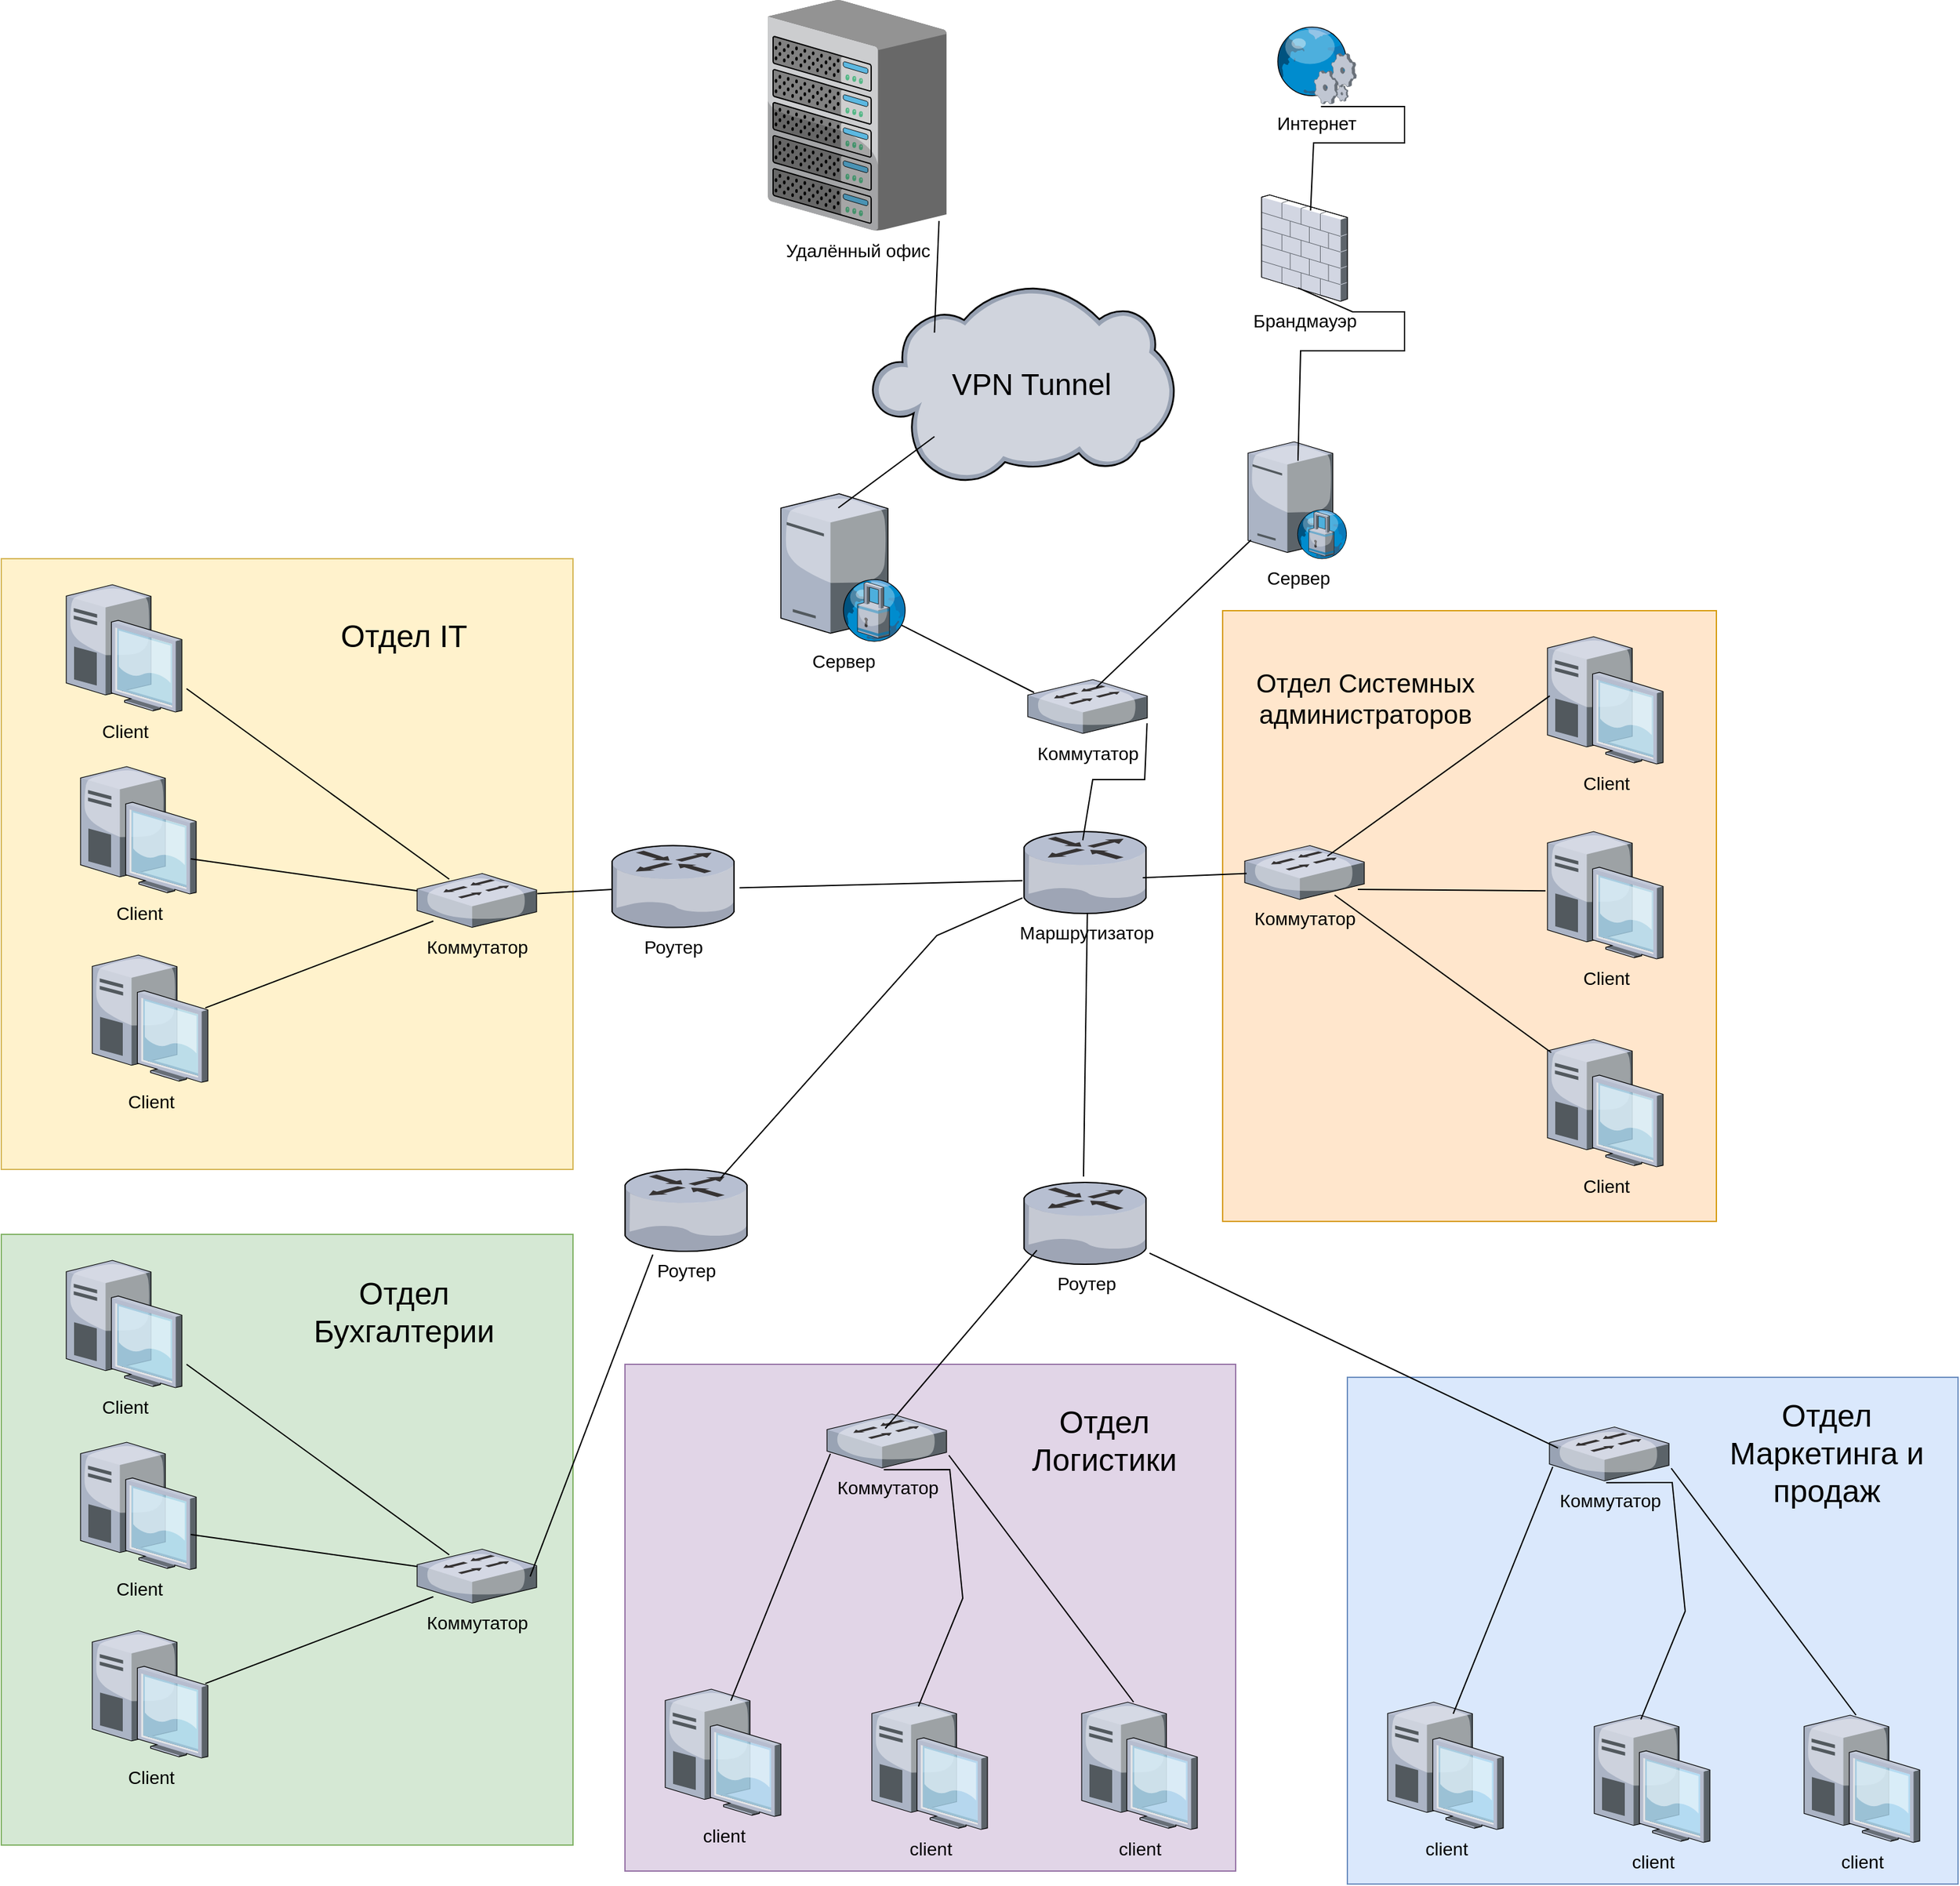 <mxfile version="24.7.17">
  <diagram id="nGQdACCOeJVAFRv78miI" name="Страница — 2">
    <mxGraphModel dx="2077" dy="865" grid="1" gridSize="10" guides="1" tooltips="1" connect="1" arrows="1" fold="1" page="1" pageScale="1" pageWidth="827" pageHeight="1169" math="0" shadow="0">
      <root>
        <mxCell id="0" />
        <mxCell id="1" parent="0" />
        <mxCell id="vEiF_uyLCvTDAlhh_jbT-1" value="Интернет" style="verticalLabelPosition=bottom;aspect=fixed;html=1;verticalAlign=top;strokeColor=none;shape=mxgraph.citrix.web_service;fillColor=#66B2FF;gradientColor=#0066CC;fontSize=14;" vertex="1" parent="1">
          <mxGeometry x="1300" y="40" width="63" height="60" as="geometry" />
        </mxCell>
        <mxCell id="E2Lca-HdDQPLOUVBMEs8-1" value="Брандмауэр" style="verticalLabelPosition=bottom;aspect=fixed;html=1;verticalAlign=top;strokeColor=none;shape=mxgraph.citrix.firewall;fillColor=#66B2FF;gradientColor=#0066CC;fontSize=14;" vertex="1" parent="1">
          <mxGeometry x="1290" y="170.0" width="66" height="81.84" as="geometry" />
        </mxCell>
        <mxCell id="E2Lca-HdDQPLOUVBMEs8-2" value="" style="endArrow=none;html=1;rounded=0;exitX=0.571;exitY=0.147;exitDx=0;exitDy=0;exitPerimeter=0;entryX=0.566;entryY=1.033;entryDx=0;entryDy=0;entryPerimeter=0;" edge="1" parent="1" source="E2Lca-HdDQPLOUVBMEs8-1" target="vEiF_uyLCvTDAlhh_jbT-1">
          <mxGeometry width="50" height="50" relative="1" as="geometry">
            <mxPoint x="1230" y="570" as="sourcePoint" />
            <mxPoint x="1280" y="520" as="targetPoint" />
            <Array as="points">
              <mxPoint x="1330" y="130" />
              <mxPoint x="1400" y="130" />
              <mxPoint x="1400" y="102" />
            </Array>
          </mxGeometry>
        </mxCell>
        <mxCell id="zKOIj1cui4wTn7lDMS5a-1" value="Сервер" style="verticalLabelPosition=bottom;aspect=fixed;html=1;verticalAlign=top;strokeColor=none;shape=mxgraph.citrix.proxy_server;fillColor=#66B2FF;gradientColor=#0066CC;fontSize=14;" vertex="1" parent="1">
          <mxGeometry x="1279.5" y="360" width="76.5" height="90" as="geometry" />
        </mxCell>
        <mxCell id="zKOIj1cui4wTn7lDMS5a-2" value="" style="endArrow=none;html=1;rounded=0;exitX=0.503;exitY=0.163;exitDx=0;exitDy=0;exitPerimeter=0;entryX=0.424;entryY=0.874;entryDx=0;entryDy=0;entryPerimeter=0;" edge="1" parent="1" source="zKOIj1cui4wTn7lDMS5a-1" target="E2Lca-HdDQPLOUVBMEs8-1">
          <mxGeometry width="50" height="50" relative="1" as="geometry">
            <mxPoint x="1230" y="450" as="sourcePoint" />
            <mxPoint x="1280" y="520" as="targetPoint" />
            <Array as="points">
              <mxPoint x="1320" y="290" />
              <mxPoint x="1400" y="290" />
              <mxPoint x="1400" y="260" />
              <mxPoint x="1360" y="260" />
            </Array>
          </mxGeometry>
        </mxCell>
        <mxCell id="4ByIAZfDZcwQL-Xe8SCX-1" value="Коммутатор" style="verticalLabelPosition=bottom;aspect=fixed;html=1;verticalAlign=top;strokeColor=none;shape=mxgraph.citrix.switch;fillColor=#66B2FF;gradientColor=#0066CC;fontSize=14;" vertex="1" parent="1">
          <mxGeometry x="1110" y="543" width="92" height="41.5" as="geometry" />
        </mxCell>
        <mxCell id="4ByIAZfDZcwQL-Xe8SCX-2" value="" style="endArrow=none;html=1;rounded=0;entryX=0.574;entryY=0.145;entryDx=0;entryDy=0;entryPerimeter=0;exitX=0.03;exitY=0.84;exitDx=0;exitDy=0;exitPerimeter=0;" edge="1" parent="1" source="zKOIj1cui4wTn7lDMS5a-1" target="4ByIAZfDZcwQL-Xe8SCX-1">
          <mxGeometry width="50" height="50" relative="1" as="geometry">
            <mxPoint x="1230" y="570" as="sourcePoint" />
            <mxPoint x="1280" y="520" as="targetPoint" />
          </mxGeometry>
        </mxCell>
        <mxCell id="4ByIAZfDZcwQL-Xe8SCX-3" value="Сервер" style="verticalLabelPosition=bottom;aspect=fixed;html=1;verticalAlign=top;strokeColor=none;shape=mxgraph.citrix.proxy_server;fillColor=#66B2FF;gradientColor=#0066CC;fontSize=14;" vertex="1" parent="1">
          <mxGeometry x="920" y="400" width="96.5" height="113.53" as="geometry" />
        </mxCell>
        <mxCell id="4ByIAZfDZcwQL-Xe8SCX-4" value="" style="endArrow=none;html=1;rounded=0;exitX=0.053;exitY=0.241;exitDx=0;exitDy=0;exitPerimeter=0;entryX=0.963;entryY=0.891;entryDx=0;entryDy=0;entryPerimeter=0;" edge="1" parent="1" source="4ByIAZfDZcwQL-Xe8SCX-1" target="4ByIAZfDZcwQL-Xe8SCX-3">
          <mxGeometry width="50" height="50" relative="1" as="geometry">
            <mxPoint x="1230" y="570" as="sourcePoint" />
            <mxPoint x="1010" y="500" as="targetPoint" />
          </mxGeometry>
        </mxCell>
        <mxCell id="L4O83HU7OC4WsHnCvtTg-1" value="" style="verticalLabelPosition=bottom;sketch=0;aspect=fixed;html=1;verticalAlign=top;strokeColor=none;align=center;outlineConnect=0;shape=mxgraph.citrix.cloud;" vertex="1" parent="1">
          <mxGeometry x="990" y="240" width="232.9" height="152" as="geometry" />
        </mxCell>
        <mxCell id="Q8kfbpEKyPqMvDenZOVW-1" value="" style="endArrow=none;html=1;rounded=0;exitX=0.458;exitY=0.096;exitDx=0;exitDy=0;exitPerimeter=0;entryX=0;entryY=1;entryDx=0;entryDy=0;" edge="1" parent="1" source="4ByIAZfDZcwQL-Xe8SCX-3" target="Q8kfbpEKyPqMvDenZOVW-2">
          <mxGeometry width="50" height="50" relative="1" as="geometry">
            <mxPoint x="1190" y="630" as="sourcePoint" />
            <mxPoint x="1088" y="531" as="targetPoint" />
          </mxGeometry>
        </mxCell>
        <mxCell id="Q8kfbpEKyPqMvDenZOVW-2" value="&lt;font style=&quot;font-size: 23px;&quot;&gt;VPN Tunnel&lt;/font&gt;" style="text;html=1;align=center;verticalAlign=middle;whiteSpace=wrap;rounded=0;" vertex="1" parent="1">
          <mxGeometry x="1038.2" y="276" width="150" height="80" as="geometry" />
        </mxCell>
        <mxCell id="k6onuLZVNrTaeDNxgksK-1" value="Удалённый офис" style="verticalLabelPosition=bottom;aspect=fixed;html=1;verticalAlign=top;strokeColor=none;shape=mxgraph.citrix.chassis;fillColor=#66B2FF;gradientColor=#0066CC;fontSize=14;" vertex="1" parent="1">
          <mxGeometry x="910" y="20" width="137.5" height="177.5" as="geometry" />
        </mxCell>
        <mxCell id="k6onuLZVNrTaeDNxgksK-2" value="" style="endArrow=none;html=1;rounded=0;entryX=0.958;entryY=0.958;entryDx=0;entryDy=0;entryPerimeter=0;exitX=0;exitY=0;exitDx=0;exitDy=0;" edge="1" parent="1" source="Q8kfbpEKyPqMvDenZOVW-2" target="k6onuLZVNrTaeDNxgksK-1">
          <mxGeometry width="50" height="50" relative="1" as="geometry">
            <mxPoint x="1190" y="630" as="sourcePoint" />
            <mxPoint x="1023" y="590" as="targetPoint" />
          </mxGeometry>
        </mxCell>
        <mxCell id="NOiTWcQTk03b_TyuIOdD-1" value="Маршрутизатор" style="verticalLabelPosition=bottom;aspect=fixed;html=1;verticalAlign=top;strokeColor=none;shape=mxgraph.citrix.router;fillColor=#66B2FF;gradientColor=#0066CC;fontSize=14;" vertex="1" parent="1">
          <mxGeometry x="1107.07" y="660" width="94.93" height="63" as="geometry" />
        </mxCell>
        <mxCell id="NOiTWcQTk03b_TyuIOdD-2" value="" style="endArrow=none;html=1;rounded=0;entryX=0.477;entryY=0.106;entryDx=0;entryDy=0;entryPerimeter=0;exitX=0.998;exitY=0.811;exitDx=0;exitDy=0;exitPerimeter=0;" edge="1" parent="1" source="4ByIAZfDZcwQL-Xe8SCX-1" target="NOiTWcQTk03b_TyuIOdD-1">
          <mxGeometry width="50" height="50" relative="1" as="geometry">
            <mxPoint x="1332" y="461" as="sourcePoint" />
            <mxPoint x="1173" y="559" as="targetPoint" />
            <Array as="points">
              <mxPoint x="1200" y="620" />
              <mxPoint x="1160" y="620" />
            </Array>
          </mxGeometry>
        </mxCell>
        <mxCell id="HztWbABJnZJOb7JI6aUi-1" value="Роутер" style="verticalLabelPosition=bottom;aspect=fixed;html=1;verticalAlign=top;strokeColor=none;shape=mxgraph.citrix.router;fillColor=#66B2FF;gradientColor=#0066CC;fontSize=14;" vertex="1" parent="1">
          <mxGeometry x="800" y="920" width="94.93" height="63" as="geometry" />
        </mxCell>
        <mxCell id="HztWbABJnZJOb7JI6aUi-2" value="Роутер" style="verticalLabelPosition=bottom;aspect=fixed;html=1;verticalAlign=top;strokeColor=none;shape=mxgraph.citrix.router;fillColor=#66B2FF;gradientColor=#0066CC;fontSize=14;" vertex="1" parent="1">
          <mxGeometry x="1107.07" y="930" width="94.93" height="63" as="geometry" />
        </mxCell>
        <mxCell id="HztWbABJnZJOb7JI6aUi-3" value="Роутер" style="verticalLabelPosition=bottom;aspect=fixed;html=1;verticalAlign=top;strokeColor=none;shape=mxgraph.citrix.router;fillColor=#66B2FF;gradientColor=#0066CC;fontSize=14;" vertex="1" parent="1">
          <mxGeometry x="790" y="670.75" width="94.93" height="63" as="geometry" />
        </mxCell>
        <mxCell id="vzPR-6TCZK36s6tEn4s6-12" value="" style="endArrow=none;html=1;rounded=0;exitX=1.034;exitY=0.516;exitDx=0;exitDy=0;exitPerimeter=0;entryX=-0.012;entryY=0.6;entryDx=0;entryDy=0;entryPerimeter=0;" edge="1" parent="1" source="HztWbABJnZJOb7JI6aUi-3" target="NOiTWcQTk03b_TyuIOdD-1">
          <mxGeometry width="50" height="50" relative="1" as="geometry">
            <mxPoint x="1288" y="702" as="sourcePoint" />
            <mxPoint x="1208" y="706" as="targetPoint" />
          </mxGeometry>
        </mxCell>
        <mxCell id="fK_OqBj9FiJL5wMermbX-10" value="" style="group" vertex="1" connectable="0" parent="1">
          <mxGeometry x="1260" y="490" width="380" height="470" as="geometry" />
        </mxCell>
        <mxCell id="vzPR-6TCZK36s6tEn4s6-10" value="" style="rounded=0;whiteSpace=wrap;html=1;fillColor=#ffe6cc;strokeColor=#d79b00;" vertex="1" parent="fK_OqBj9FiJL5wMermbX-10">
          <mxGeometry width="380" height="470" as="geometry" />
        </mxCell>
        <mxCell id="OkLLCSxySNJMKTtLB9Cl-1" value="Коммутатор" style="verticalLabelPosition=bottom;aspect=fixed;html=1;verticalAlign=top;strokeColor=none;shape=mxgraph.citrix.switch;fillColor=#66B2FF;gradientColor=#0066CC;fontSize=14;" vertex="1" parent="fK_OqBj9FiJL5wMermbX-10">
          <mxGeometry x="17" y="180.75" width="92" height="41.5" as="geometry" />
        </mxCell>
        <mxCell id="vzPR-6TCZK36s6tEn4s6-1" value="Client" style="verticalLabelPosition=bottom;aspect=fixed;html=1;verticalAlign=top;strokeColor=none;shape=mxgraph.citrix.desktop;fillColor=#66B2FF;gradientColor=#0066CC;fontSize=14;" vertex="1" parent="fK_OqBj9FiJL5wMermbX-10">
          <mxGeometry x="250" y="20.0" width="89" height="98" as="geometry" />
        </mxCell>
        <mxCell id="vzPR-6TCZK36s6tEn4s6-2" value="Client" style="verticalLabelPosition=bottom;aspect=fixed;html=1;verticalAlign=top;strokeColor=none;shape=mxgraph.citrix.desktop;fillColor=#66B2FF;gradientColor=#0066CC;fontSize=14;" vertex="1" parent="fK_OqBj9FiJL5wMermbX-10">
          <mxGeometry x="250" y="170" width="89" height="98" as="geometry" />
        </mxCell>
        <mxCell id="vzPR-6TCZK36s6tEn4s6-3" value="Client" style="verticalLabelPosition=bottom;aspect=fixed;html=1;verticalAlign=top;strokeColor=none;shape=mxgraph.citrix.desktop;fillColor=#66B2FF;gradientColor=#0066CC;fontSize=14;" vertex="1" parent="fK_OqBj9FiJL5wMermbX-10">
          <mxGeometry x="250" y="330" width="89" height="98" as="geometry" />
        </mxCell>
        <mxCell id="vzPR-6TCZK36s6tEn4s6-4" value="" style="endArrow=none;html=1;rounded=0;entryX=0.692;entryY=0.196;entryDx=0;entryDy=0;entryPerimeter=0;exitX=0.02;exitY=0.465;exitDx=0;exitDy=0;exitPerimeter=0;" edge="1" parent="fK_OqBj9FiJL5wMermbX-10" source="vzPR-6TCZK36s6tEn4s6-1" target="OkLLCSxySNJMKTtLB9Cl-1">
          <mxGeometry width="50" height="50" relative="1" as="geometry">
            <mxPoint x="32" y="-44" as="sourcePoint" />
            <mxPoint x="-87" y="69" as="targetPoint" />
          </mxGeometry>
        </mxCell>
        <mxCell id="vzPR-6TCZK36s6tEn4s6-5" value="" style="endArrow=none;html=1;rounded=0;exitX=-0.017;exitY=0.465;exitDx=0;exitDy=0;exitPerimeter=0;entryX=0.946;entryY=0.812;entryDx=0;entryDy=0;entryPerimeter=0;" edge="1" parent="fK_OqBj9FiJL5wMermbX-10" source="vzPR-6TCZK36s6tEn4s6-2" target="OkLLCSxySNJMKTtLB9Cl-1">
          <mxGeometry width="50" height="50" relative="1" as="geometry">
            <mxPoint x="212" y="76" as="sourcePoint" />
            <mxPoint x="110" y="199" as="targetPoint" />
          </mxGeometry>
        </mxCell>
        <mxCell id="vzPR-6TCZK36s6tEn4s6-6" value="" style="endArrow=none;html=1;rounded=0;exitX=0.032;exitY=0.102;exitDx=0;exitDy=0;exitPerimeter=0;entryX=0.752;entryY=0.919;entryDx=0;entryDy=0;entryPerimeter=0;" edge="1" parent="fK_OqBj9FiJL5wMermbX-10" source="vzPR-6TCZK36s6tEn4s6-3" target="OkLLCSxySNJMKTtLB9Cl-1">
          <mxGeometry width="50" height="50" relative="1" as="geometry">
            <mxPoint x="208" y="226" as="sourcePoint" />
            <mxPoint x="120" y="209" as="targetPoint" />
          </mxGeometry>
        </mxCell>
        <mxCell id="vzPR-6TCZK36s6tEn4s6-11" value="&lt;font style=&quot;font-size: 20px;&quot;&gt;Отдел Системных администраторов&lt;/font&gt;" style="text;html=1;align=center;verticalAlign=middle;whiteSpace=wrap;rounded=0;" vertex="1" parent="fK_OqBj9FiJL5wMermbX-10">
          <mxGeometry x="20" y="23.53" width="180" height="86.47" as="geometry" />
        </mxCell>
        <mxCell id="fK_OqBj9FiJL5wMermbX-13" value="" style="group" vertex="1" connectable="0" parent="1">
          <mxGeometry x="320" y="450" width="440" height="470" as="geometry" />
        </mxCell>
        <mxCell id="fK_OqBj9FiJL5wMermbX-1" value="" style="rounded=0;whiteSpace=wrap;html=1;fillColor=#fff2cc;strokeColor=#d6b656;" vertex="1" parent="fK_OqBj9FiJL5wMermbX-13">
          <mxGeometry width="440" height="470" as="geometry" />
        </mxCell>
        <mxCell id="fK_OqBj9FiJL5wMermbX-2" value="Коммутатор" style="verticalLabelPosition=bottom;aspect=fixed;html=1;verticalAlign=top;strokeColor=none;shape=mxgraph.citrix.switch;fillColor=#66B2FF;gradientColor=#0066CC;fontSize=14;" vertex="1" parent="fK_OqBj9FiJL5wMermbX-13">
          <mxGeometry x="320" y="242.25" width="92" height="41.5" as="geometry" />
        </mxCell>
        <mxCell id="fK_OqBj9FiJL5wMermbX-3" value="Client" style="verticalLabelPosition=bottom;aspect=fixed;html=1;verticalAlign=top;strokeColor=none;shape=mxgraph.citrix.desktop;fillColor=#66B2FF;gradientColor=#0066CC;fontSize=14;" vertex="1" parent="fK_OqBj9FiJL5wMermbX-13">
          <mxGeometry x="50" y="20" width="89" height="98" as="geometry" />
        </mxCell>
        <mxCell id="fK_OqBj9FiJL5wMermbX-4" value="Client" style="verticalLabelPosition=bottom;aspect=fixed;html=1;verticalAlign=top;strokeColor=none;shape=mxgraph.citrix.desktop;fillColor=#66B2FF;gradientColor=#0066CC;fontSize=14;" vertex="1" parent="fK_OqBj9FiJL5wMermbX-13">
          <mxGeometry x="61" y="160" width="89" height="98" as="geometry" />
        </mxCell>
        <mxCell id="fK_OqBj9FiJL5wMermbX-5" value="Client" style="verticalLabelPosition=bottom;aspect=fixed;html=1;verticalAlign=top;strokeColor=none;shape=mxgraph.citrix.desktop;fillColor=#66B2FF;gradientColor=#0066CC;fontSize=14;" vertex="1" parent="fK_OqBj9FiJL5wMermbX-13">
          <mxGeometry x="70" y="305" width="89" height="98" as="geometry" />
        </mxCell>
        <mxCell id="fK_OqBj9FiJL5wMermbX-6" value="" style="endArrow=none;html=1;rounded=0;entryX=0.269;entryY=0.106;entryDx=0;entryDy=0;entryPerimeter=0;exitX=1.04;exitY=0.816;exitDx=0;exitDy=0;exitPerimeter=0;" edge="1" parent="fK_OqBj9FiJL5wMermbX-13" source="fK_OqBj9FiJL5wMermbX-3" target="fK_OqBj9FiJL5wMermbX-2">
          <mxGeometry width="50" height="50" relative="1" as="geometry">
            <mxPoint x="52" y="-74" as="sourcePoint" />
            <mxPoint x="-67" y="39" as="targetPoint" />
          </mxGeometry>
        </mxCell>
        <mxCell id="fK_OqBj9FiJL5wMermbX-7" value="" style="endArrow=none;html=1;rounded=0;exitX=0.953;exitY=0.725;exitDx=0;exitDy=0;exitPerimeter=0;entryX=0.004;entryY=0.321;entryDx=0;entryDy=0;entryPerimeter=0;" edge="1" parent="fK_OqBj9FiJL5wMermbX-13" source="fK_OqBj9FiJL5wMermbX-4" target="fK_OqBj9FiJL5wMermbX-2">
          <mxGeometry width="50" height="50" relative="1" as="geometry">
            <mxPoint x="232" y="46" as="sourcePoint" />
            <mxPoint x="310" y="250" as="targetPoint" />
          </mxGeometry>
        </mxCell>
        <mxCell id="fK_OqBj9FiJL5wMermbX-8" value="" style="endArrow=none;html=1;rounded=0;exitX=0.978;exitY=0.415;exitDx=0;exitDy=0;exitPerimeter=0;entryX=0.136;entryY=0.883;entryDx=0;entryDy=0;entryPerimeter=0;" edge="1" parent="fK_OqBj9FiJL5wMermbX-13" source="fK_OqBj9FiJL5wMermbX-5" target="fK_OqBj9FiJL5wMermbX-2">
          <mxGeometry width="50" height="50" relative="1" as="geometry">
            <mxPoint x="228" y="196" as="sourcePoint" />
            <mxPoint x="140" y="179" as="targetPoint" />
          </mxGeometry>
        </mxCell>
        <mxCell id="fK_OqBj9FiJL5wMermbX-9" value="&lt;font style=&quot;font-size: 24px;&quot;&gt;Отдел IT&lt;/font&gt;" style="text;html=1;align=center;verticalAlign=middle;whiteSpace=wrap;rounded=0;" vertex="1" parent="fK_OqBj9FiJL5wMermbX-13">
          <mxGeometry x="220" y="20" width="180" height="80" as="geometry" />
        </mxCell>
        <mxCell id="fK_OqBj9FiJL5wMermbX-14" value="" style="group;fillColor=#d5e8d4;strokeColor=#82b366;" vertex="1" connectable="0" parent="1">
          <mxGeometry x="320" y="970" width="440" height="470" as="geometry" />
        </mxCell>
        <mxCell id="fK_OqBj9FiJL5wMermbX-15" value="" style="rounded=0;whiteSpace=wrap;html=1;fillColor=#d5e8d4;strokeColor=#82b366;" vertex="1" parent="fK_OqBj9FiJL5wMermbX-14">
          <mxGeometry width="440" height="470" as="geometry" />
        </mxCell>
        <mxCell id="fK_OqBj9FiJL5wMermbX-16" value="Коммутатор" style="verticalLabelPosition=bottom;aspect=fixed;html=1;verticalAlign=top;strokeColor=none;shape=mxgraph.citrix.switch;fillColor=#66B2FF;gradientColor=#0066CC;fontSize=14;" vertex="1" parent="fK_OqBj9FiJL5wMermbX-14">
          <mxGeometry x="320" y="242.25" width="92" height="41.5" as="geometry" />
        </mxCell>
        <mxCell id="fK_OqBj9FiJL5wMermbX-17" value="Client" style="verticalLabelPosition=bottom;aspect=fixed;html=1;verticalAlign=top;strokeColor=none;shape=mxgraph.citrix.desktop;fillColor=#66B2FF;gradientColor=#0066CC;fontSize=14;" vertex="1" parent="fK_OqBj9FiJL5wMermbX-14">
          <mxGeometry x="50" y="20" width="89" height="98" as="geometry" />
        </mxCell>
        <mxCell id="fK_OqBj9FiJL5wMermbX-18" value="Client" style="verticalLabelPosition=bottom;aspect=fixed;html=1;verticalAlign=top;strokeColor=none;shape=mxgraph.citrix.desktop;fillColor=#66B2FF;gradientColor=#0066CC;fontSize=14;" vertex="1" parent="fK_OqBj9FiJL5wMermbX-14">
          <mxGeometry x="61" y="160" width="89" height="98" as="geometry" />
        </mxCell>
        <mxCell id="fK_OqBj9FiJL5wMermbX-19" value="Client" style="verticalLabelPosition=bottom;aspect=fixed;html=1;verticalAlign=top;strokeColor=none;shape=mxgraph.citrix.desktop;fillColor=#66B2FF;gradientColor=#0066CC;fontSize=14;" vertex="1" parent="fK_OqBj9FiJL5wMermbX-14">
          <mxGeometry x="70" y="305" width="89" height="98" as="geometry" />
        </mxCell>
        <mxCell id="fK_OqBj9FiJL5wMermbX-20" value="" style="endArrow=none;html=1;rounded=0;entryX=0.269;entryY=0.106;entryDx=0;entryDy=0;entryPerimeter=0;exitX=1.04;exitY=0.816;exitDx=0;exitDy=0;exitPerimeter=0;" edge="1" parent="fK_OqBj9FiJL5wMermbX-14" source="fK_OqBj9FiJL5wMermbX-17" target="fK_OqBj9FiJL5wMermbX-16">
          <mxGeometry width="50" height="50" relative="1" as="geometry">
            <mxPoint x="52" y="-74" as="sourcePoint" />
            <mxPoint x="-67" y="39" as="targetPoint" />
          </mxGeometry>
        </mxCell>
        <mxCell id="fK_OqBj9FiJL5wMermbX-21" value="" style="endArrow=none;html=1;rounded=0;exitX=0.953;exitY=0.725;exitDx=0;exitDy=0;exitPerimeter=0;entryX=0.004;entryY=0.321;entryDx=0;entryDy=0;entryPerimeter=0;" edge="1" parent="fK_OqBj9FiJL5wMermbX-14" source="fK_OqBj9FiJL5wMermbX-18" target="fK_OqBj9FiJL5wMermbX-16">
          <mxGeometry width="50" height="50" relative="1" as="geometry">
            <mxPoint x="232" y="46" as="sourcePoint" />
            <mxPoint x="310" y="250" as="targetPoint" />
          </mxGeometry>
        </mxCell>
        <mxCell id="fK_OqBj9FiJL5wMermbX-22" value="" style="endArrow=none;html=1;rounded=0;exitX=0.978;exitY=0.415;exitDx=0;exitDy=0;exitPerimeter=0;entryX=0.136;entryY=0.883;entryDx=0;entryDy=0;entryPerimeter=0;" edge="1" parent="fK_OqBj9FiJL5wMermbX-14" source="fK_OqBj9FiJL5wMermbX-19" target="fK_OqBj9FiJL5wMermbX-16">
          <mxGeometry width="50" height="50" relative="1" as="geometry">
            <mxPoint x="228" y="196" as="sourcePoint" />
            <mxPoint x="140" y="179" as="targetPoint" />
          </mxGeometry>
        </mxCell>
        <mxCell id="fK_OqBj9FiJL5wMermbX-23" value="&lt;font style=&quot;font-size: 24px;&quot;&gt;Отдел Бухгалтерии&lt;/font&gt;" style="text;html=1;align=center;verticalAlign=middle;whiteSpace=wrap;rounded=0;" vertex="1" parent="fK_OqBj9FiJL5wMermbX-14">
          <mxGeometry x="220" y="20" width="180" height="80" as="geometry" />
        </mxCell>
        <mxCell id="fK_OqBj9FiJL5wMermbX-24" value="" style="endArrow=none;html=1;rounded=0;exitX=0.776;exitY=0.106;exitDx=0;exitDy=0;exitPerimeter=0;entryX=-0.012;entryY=0.811;entryDx=0;entryDy=0;entryPerimeter=0;" edge="1" parent="1" source="HztWbABJnZJOb7JI6aUi-1" target="NOiTWcQTk03b_TyuIOdD-1">
          <mxGeometry width="50" height="50" relative="1" as="geometry">
            <mxPoint x="898" y="713" as="sourcePoint" />
            <mxPoint x="1116" y="708" as="targetPoint" />
            <Array as="points">
              <mxPoint x="1040" y="740" />
            </Array>
          </mxGeometry>
        </mxCell>
        <mxCell id="fK_OqBj9FiJL5wMermbX-26" value="" style="endArrow=none;html=1;rounded=0;exitX=0.226;exitY=1.041;exitDx=0;exitDy=0;exitPerimeter=0;entryX=0.946;entryY=0.508;entryDx=0;entryDy=0;entryPerimeter=0;" edge="1" parent="1" source="HztWbABJnZJOb7JI6aUi-1" target="fK_OqBj9FiJL5wMermbX-16">
          <mxGeometry width="50" height="50" relative="1" as="geometry">
            <mxPoint x="1125" y="563" as="sourcePoint" />
            <mxPoint x="800" y="1080" as="targetPoint" />
          </mxGeometry>
        </mxCell>
        <mxCell id="fK_OqBj9FiJL5wMermbX-12" value="" style="endArrow=none;html=1;rounded=0;exitX=0.004;exitY=0.535;exitDx=0;exitDy=0;exitPerimeter=0;entryX=1.006;entryY=0.374;entryDx=0;entryDy=0;entryPerimeter=0;" edge="1" parent="1" source="HztWbABJnZJOb7JI6aUi-3" target="fK_OqBj9FiJL5wMermbX-2">
          <mxGeometry width="50" height="50" relative="1" as="geometry">
            <mxPoint x="1125" y="563" as="sourcePoint" />
            <mxPoint x="1023" y="511" as="targetPoint" />
          </mxGeometry>
        </mxCell>
        <mxCell id="vzPR-6TCZK36s6tEn4s6-8" value="" style="endArrow=none;html=1;rounded=0;exitX=0.016;exitY=0.517;exitDx=0;exitDy=0;exitPerimeter=0;entryX=0.963;entryY=0.564;entryDx=0;entryDy=0;entryPerimeter=0;" edge="1" parent="1" source="OkLLCSxySNJMKTtLB9Cl-1" target="NOiTWcQTk03b_TyuIOdD-1">
          <mxGeometry width="50" height="50" relative="1" as="geometry">
            <mxPoint x="1478" y="726" as="sourcePoint" />
            <mxPoint x="1390" y="709" as="targetPoint" />
          </mxGeometry>
        </mxCell>
        <mxCell id="fK_OqBj9FiJL5wMermbX-27" value="" style="endArrow=none;html=1;rounded=0;exitX=0.483;exitY=-0.071;exitDx=0;exitDy=0;exitPerimeter=0;entryX=0.514;entryY=1.005;entryDx=0;entryDy=0;entryPerimeter=0;" edge="1" parent="1" source="HztWbABJnZJOb7JI6aUi-2" target="NOiTWcQTk03b_TyuIOdD-1">
          <mxGeometry width="50" height="50" relative="1" as="geometry">
            <mxPoint x="898" y="713" as="sourcePoint" />
            <mxPoint x="1116" y="708" as="targetPoint" />
          </mxGeometry>
        </mxCell>
        <mxCell id="AzVTOT3GRzaiLFqyrK6i-9" value="" style="group" vertex="1" connectable="0" parent="1">
          <mxGeometry x="800" y="1070" width="470" height="390" as="geometry" />
        </mxCell>
        <mxCell id="AzVTOT3GRzaiLFqyrK6i-4" value="" style="rounded=0;whiteSpace=wrap;html=1;fillColor=#e1d5e7;strokeColor=#9673a6;" vertex="1" parent="AzVTOT3GRzaiLFqyrK6i-9">
          <mxGeometry width="470" height="390" as="geometry" />
        </mxCell>
        <mxCell id="fK_OqBj9FiJL5wMermbX-29" value="Коммутатор" style="verticalLabelPosition=bottom;aspect=fixed;html=1;verticalAlign=top;strokeColor=none;shape=mxgraph.citrix.switch;fillColor=#66B2FF;gradientColor=#0066CC;fontSize=14;" vertex="1" parent="AzVTOT3GRzaiLFqyrK6i-9">
          <mxGeometry x="155.5" y="38.25" width="92" height="41.5" as="geometry" />
        </mxCell>
        <mxCell id="AzVTOT3GRzaiLFqyrK6i-1" value="client" style="verticalLabelPosition=bottom;aspect=fixed;html=1;verticalAlign=top;strokeColor=none;shape=mxgraph.citrix.desktop;fillColor=#66B2FF;gradientColor=#0066CC;fontSize=14;" vertex="1" parent="AzVTOT3GRzaiLFqyrK6i-9">
          <mxGeometry x="31" y="250" width="89" height="98" as="geometry" />
        </mxCell>
        <mxCell id="AzVTOT3GRzaiLFqyrK6i-2" value="client" style="verticalLabelPosition=bottom;aspect=fixed;html=1;verticalAlign=top;strokeColor=none;shape=mxgraph.citrix.desktop;fillColor=#66B2FF;gradientColor=#0066CC;fontSize=14;" vertex="1" parent="AzVTOT3GRzaiLFqyrK6i-9">
          <mxGeometry x="190" y="260" width="89" height="98" as="geometry" />
        </mxCell>
        <mxCell id="AzVTOT3GRzaiLFqyrK6i-3" value="client" style="verticalLabelPosition=bottom;aspect=fixed;html=1;verticalAlign=top;strokeColor=none;shape=mxgraph.citrix.desktop;fillColor=#66B2FF;gradientColor=#0066CC;fontSize=14;" vertex="1" parent="AzVTOT3GRzaiLFqyrK6i-9">
          <mxGeometry x="351.5" y="260" width="89" height="98" as="geometry" />
        </mxCell>
        <mxCell id="AzVTOT3GRzaiLFqyrK6i-5" value="&lt;font style=&quot;font-size: 24px;&quot;&gt;Отдел Логистики&lt;/font&gt;" style="text;html=1;align=center;verticalAlign=middle;whiteSpace=wrap;rounded=0;" vertex="1" parent="AzVTOT3GRzaiLFqyrK6i-9">
          <mxGeometry x="279" y="19" width="180" height="80" as="geometry" />
        </mxCell>
        <mxCell id="AzVTOT3GRzaiLFqyrK6i-6" value="" style="endArrow=none;html=1;rounded=0;exitX=0.567;exitY=0.091;exitDx=0;exitDy=0;exitPerimeter=0;entryX=0.028;entryY=0.738;entryDx=0;entryDy=0;entryPerimeter=0;" edge="1" parent="AzVTOT3GRzaiLFqyrK6i-9" source="AzVTOT3GRzaiLFqyrK6i-1" target="fK_OqBj9FiJL5wMermbX-29">
          <mxGeometry width="50" height="50" relative="1" as="geometry">
            <mxPoint x="327" y="-78" as="sourcePoint" />
            <mxPoint x="210" y="59" as="targetPoint" />
          </mxGeometry>
        </mxCell>
        <mxCell id="AzVTOT3GRzaiLFqyrK6i-7" value="" style="endArrow=none;html=1;rounded=0;exitX=0.449;exitY=0;exitDx=0;exitDy=0;exitPerimeter=0;entryX=1.019;entryY=0.765;entryDx=0;entryDy=0;entryPerimeter=0;" edge="1" parent="AzVTOT3GRzaiLFqyrK6i-9" source="AzVTOT3GRzaiLFqyrK6i-3" target="fK_OqBj9FiJL5wMermbX-29">
          <mxGeometry width="50" height="50" relative="1" as="geometry">
            <mxPoint x="91" y="269" as="sourcePoint" />
            <mxPoint x="168" y="79" as="targetPoint" />
          </mxGeometry>
        </mxCell>
        <mxCell id="AzVTOT3GRzaiLFqyrK6i-8" value="" style="endArrow=none;html=1;rounded=0;exitX=0.475;exitY=1.033;exitDx=0;exitDy=0;exitPerimeter=0;entryX=0.403;entryY=0.034;entryDx=0;entryDy=0;entryPerimeter=0;" edge="1" parent="AzVTOT3GRzaiLFqyrK6i-9" source="fK_OqBj9FiJL5wMermbX-29" target="AzVTOT3GRzaiLFqyrK6i-2">
          <mxGeometry width="50" height="50" relative="1" as="geometry">
            <mxPoint x="101" y="279" as="sourcePoint" />
            <mxPoint x="178" y="89" as="targetPoint" />
            <Array as="points">
              <mxPoint x="250" y="81" />
              <mxPoint x="260" y="180" />
            </Array>
          </mxGeometry>
        </mxCell>
        <mxCell id="fK_OqBj9FiJL5wMermbX-30" value="" style="endArrow=none;html=1;rounded=0;exitX=0.105;exitY=0.829;exitDx=0;exitDy=0;exitPerimeter=0;entryX=0.487;entryY=0.268;entryDx=0;entryDy=0;entryPerimeter=0;" edge="1" parent="1" source="HztWbABJnZJOb7JI6aUi-2" target="fK_OqBj9FiJL5wMermbX-29">
          <mxGeometry width="50" height="50" relative="1" as="geometry">
            <mxPoint x="831" y="996" as="sourcePoint" />
            <mxPoint x="737" y="1243" as="targetPoint" />
          </mxGeometry>
        </mxCell>
        <mxCell id="AzVTOT3GRzaiLFqyrK6i-10" value="" style="group;fillColor=#dae8fc;strokeColor=#6c8ebf;" vertex="1" connectable="0" parent="1">
          <mxGeometry x="1356" y="1080" width="470" height="390" as="geometry" />
        </mxCell>
        <mxCell id="AzVTOT3GRzaiLFqyrK6i-11" value="" style="rounded=0;whiteSpace=wrap;html=1;fillColor=#dae8fc;strokeColor=#6c8ebf;" vertex="1" parent="AzVTOT3GRzaiLFqyrK6i-10">
          <mxGeometry width="470" height="390" as="geometry" />
        </mxCell>
        <mxCell id="AzVTOT3GRzaiLFqyrK6i-12" value="Коммутатор" style="verticalLabelPosition=bottom;aspect=fixed;html=1;verticalAlign=top;strokeColor=none;shape=mxgraph.citrix.switch;fillColor=#66B2FF;gradientColor=#0066CC;fontSize=14;" vertex="1" parent="AzVTOT3GRzaiLFqyrK6i-10">
          <mxGeometry x="155.5" y="38.25" width="92" height="41.5" as="geometry" />
        </mxCell>
        <mxCell id="AzVTOT3GRzaiLFqyrK6i-13" value="client" style="verticalLabelPosition=bottom;aspect=fixed;html=1;verticalAlign=top;strokeColor=none;shape=mxgraph.citrix.desktop;fillColor=#66B2FF;gradientColor=#0066CC;fontSize=14;" vertex="1" parent="AzVTOT3GRzaiLFqyrK6i-10">
          <mxGeometry x="31" y="250" width="89" height="98" as="geometry" />
        </mxCell>
        <mxCell id="AzVTOT3GRzaiLFqyrK6i-14" value="client" style="verticalLabelPosition=bottom;aspect=fixed;html=1;verticalAlign=top;strokeColor=none;shape=mxgraph.citrix.desktop;fillColor=#66B2FF;gradientColor=#0066CC;fontSize=14;" vertex="1" parent="AzVTOT3GRzaiLFqyrK6i-10">
          <mxGeometry x="190" y="260" width="89" height="98" as="geometry" />
        </mxCell>
        <mxCell id="AzVTOT3GRzaiLFqyrK6i-15" value="client" style="verticalLabelPosition=bottom;aspect=fixed;html=1;verticalAlign=top;strokeColor=none;shape=mxgraph.citrix.desktop;fillColor=#66B2FF;gradientColor=#0066CC;fontSize=14;" vertex="1" parent="AzVTOT3GRzaiLFqyrK6i-10">
          <mxGeometry x="351.5" y="260" width="89" height="98" as="geometry" />
        </mxCell>
        <mxCell id="AzVTOT3GRzaiLFqyrK6i-16" value="&lt;font style=&quot;font-size: 24px;&quot;&gt;Отдел Маркетинга и продаж&lt;/font&gt;" style="text;html=1;align=center;verticalAlign=middle;whiteSpace=wrap;rounded=0;" vertex="1" parent="AzVTOT3GRzaiLFqyrK6i-10">
          <mxGeometry x="279" y="19" width="180" height="80" as="geometry" />
        </mxCell>
        <mxCell id="AzVTOT3GRzaiLFqyrK6i-17" value="" style="endArrow=none;html=1;rounded=0;exitX=0.567;exitY=0.091;exitDx=0;exitDy=0;exitPerimeter=0;entryX=0.028;entryY=0.738;entryDx=0;entryDy=0;entryPerimeter=0;" edge="1" parent="AzVTOT3GRzaiLFqyrK6i-10" source="AzVTOT3GRzaiLFqyrK6i-13" target="AzVTOT3GRzaiLFqyrK6i-12">
          <mxGeometry width="50" height="50" relative="1" as="geometry">
            <mxPoint x="327" y="-78" as="sourcePoint" />
            <mxPoint x="210" y="59" as="targetPoint" />
          </mxGeometry>
        </mxCell>
        <mxCell id="AzVTOT3GRzaiLFqyrK6i-18" value="" style="endArrow=none;html=1;rounded=0;exitX=0.449;exitY=0;exitDx=0;exitDy=0;exitPerimeter=0;entryX=1.019;entryY=0.765;entryDx=0;entryDy=0;entryPerimeter=0;" edge="1" parent="AzVTOT3GRzaiLFqyrK6i-10" source="AzVTOT3GRzaiLFqyrK6i-15" target="AzVTOT3GRzaiLFqyrK6i-12">
          <mxGeometry width="50" height="50" relative="1" as="geometry">
            <mxPoint x="91" y="269" as="sourcePoint" />
            <mxPoint x="168" y="79" as="targetPoint" />
          </mxGeometry>
        </mxCell>
        <mxCell id="AzVTOT3GRzaiLFqyrK6i-19" value="" style="endArrow=none;html=1;rounded=0;exitX=0.475;exitY=1.033;exitDx=0;exitDy=0;exitPerimeter=0;entryX=0.403;entryY=0.034;entryDx=0;entryDy=0;entryPerimeter=0;" edge="1" parent="AzVTOT3GRzaiLFqyrK6i-10" source="AzVTOT3GRzaiLFqyrK6i-12" target="AzVTOT3GRzaiLFqyrK6i-14">
          <mxGeometry width="50" height="50" relative="1" as="geometry">
            <mxPoint x="101" y="279" as="sourcePoint" />
            <mxPoint x="178" y="89" as="targetPoint" />
            <Array as="points">
              <mxPoint x="250" y="81" />
              <mxPoint x="260" y="180" />
            </Array>
          </mxGeometry>
        </mxCell>
        <mxCell id="AzVTOT3GRzaiLFqyrK6i-20" value="" style="endArrow=none;html=1;rounded=0;exitX=1.018;exitY=0.864;exitDx=0;exitDy=0;exitPerimeter=0;entryX=0.072;entryY=0.39;entryDx=0;entryDy=0;entryPerimeter=0;" edge="1" parent="1" source="HztWbABJnZJOb7JI6aUi-2" target="AzVTOT3GRzaiLFqyrK6i-12">
          <mxGeometry width="50" height="50" relative="1" as="geometry">
            <mxPoint x="1127" y="992" as="sourcePoint" />
            <mxPoint x="1010" y="1129" as="targetPoint" />
          </mxGeometry>
        </mxCell>
      </root>
    </mxGraphModel>
  </diagram>
</mxfile>
